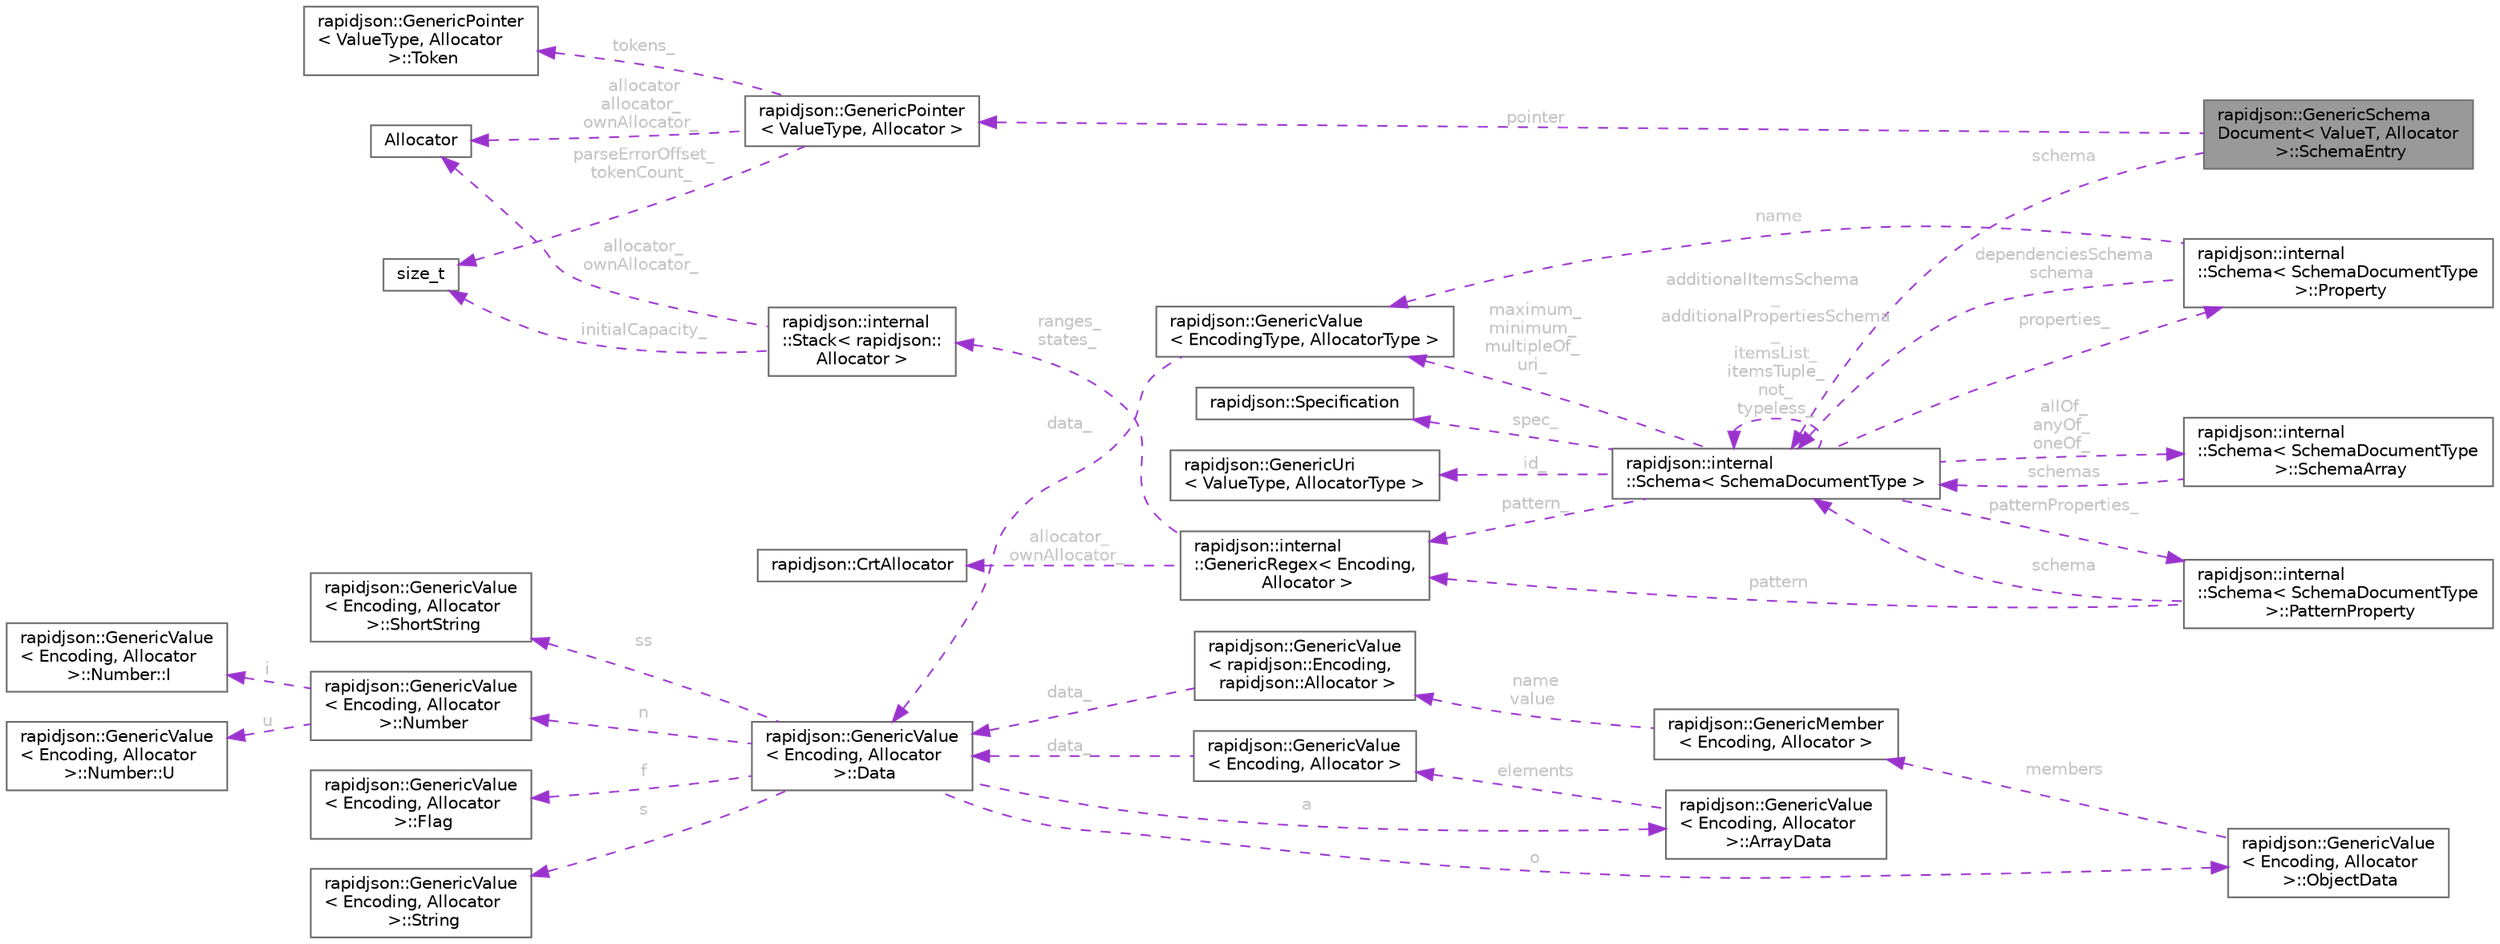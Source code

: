 digraph "rapidjson::GenericSchemaDocument&lt; ValueT, Allocator &gt;::SchemaEntry"
{
 // LATEX_PDF_SIZE
  bgcolor="transparent";
  edge [fontname=Helvetica,fontsize=10,labelfontname=Helvetica,labelfontsize=10];
  node [fontname=Helvetica,fontsize=10,shape=box,height=0.2,width=0.4];
  rankdir="LR";
  Node1 [id="Node000001",label="rapidjson::GenericSchema\lDocument\< ValueT, Allocator\l \>::SchemaEntry",height=0.2,width=0.4,color="gray40", fillcolor="grey60", style="filled", fontcolor="black",tooltip=" "];
  Node2 -> Node1 [id="edge1_Node000001_Node000002",dir="back",color="darkorchid3",style="dashed",tooltip=" ",label=" pointer",fontcolor="grey" ];
  Node2 [id="Node000002",label="rapidjson::GenericPointer\l\< ValueType, Allocator \>",height=0.2,width=0.4,color="gray40", fillcolor="white", style="filled",URL="$classrapidjson_1_1_generic_pointer.html",tooltip=" "];
  Node3 -> Node2 [id="edge2_Node000002_Node000003",dir="back",color="darkorchid3",style="dashed",tooltip=" ",label=" allocator\nallocator_\nownAllocator_",fontcolor="grey" ];
  Node3 [id="Node000003",label="Allocator",height=0.2,width=0.4,color="gray40", fillcolor="white", style="filled",URL="$classrapidjson_1_1_allocator.html",tooltip="Concept for allocating, resizing and freeing memory block."];
  Node4 -> Node2 [id="edge3_Node000002_Node000004",dir="back",color="darkorchid3",style="dashed",tooltip=" ",label=" tokens_",fontcolor="grey" ];
  Node4 [id="Node000004",label="rapidjson::GenericPointer\l\< ValueType, Allocator\l \>::Token",height=0.2,width=0.4,color="gray40", fillcolor="white", style="filled",URL="$structrapidjson_1_1_generic_pointer_1_1_token.html",tooltip="A token is the basic units of internal representation."];
  Node5 -> Node2 [id="edge4_Node000002_Node000005",dir="back",color="darkorchid3",style="dashed",tooltip=" ",label=" parseErrorOffset_\ntokenCount_",fontcolor="grey" ];
  Node5 [id="Node000005",label="size_t",height=0.2,width=0.4,color="gray40", fillcolor="white", style="filled",tooltip=" "];
  Node6 -> Node1 [id="edge5_Node000001_Node000006",dir="back",color="darkorchid3",style="dashed",tooltip=" ",label=" schema",fontcolor="grey" ];
  Node6 [id="Node000006",label="rapidjson::internal\l::Schema\< SchemaDocumentType \>",height=0.2,width=0.4,color="gray40", fillcolor="white", style="filled",URL="$classrapidjson_1_1internal_1_1_schema.html",tooltip=" "];
  Node7 -> Node6 [id="edge6_Node000006_Node000007",dir="back",color="darkorchid3",style="dashed",tooltip=" ",label=" maximum_\nminimum_\nmultipleOf_\nuri_",fontcolor="grey" ];
  Node7 [id="Node000007",label="rapidjson::GenericValue\l\< EncodingType, AllocatorType \>",height=0.2,width=0.4,color="gray40", fillcolor="white", style="filled",URL="$classrapidjson_1_1_generic_value.html",tooltip=" "];
  Node8 -> Node7 [id="edge7_Node000007_Node000008",dir="back",color="darkorchid3",style="dashed",tooltip=" ",label=" data_",fontcolor="grey" ];
  Node8 [id="Node000008",label="rapidjson::GenericValue\l\< Encoding, Allocator\l \>::Data",height=0.2,width=0.4,color="gray40", fillcolor="white", style="filled",URL="$unionrapidjson_1_1_generic_value_1_1_data.html",tooltip=" "];
  Node9 -> Node8 [id="edge8_Node000008_Node000009",dir="back",color="darkorchid3",style="dashed",tooltip=" ",label=" s",fontcolor="grey" ];
  Node9 [id="Node000009",label="rapidjson::GenericValue\l\< Encoding, Allocator\l \>::String",height=0.2,width=0.4,color="gray40", fillcolor="white", style="filled",URL="$structrapidjson_1_1_generic_value_1_1_string.html",tooltip=" "];
  Node10 -> Node8 [id="edge9_Node000008_Node000010",dir="back",color="darkorchid3",style="dashed",tooltip=" ",label=" ss",fontcolor="grey" ];
  Node10 [id="Node000010",label="rapidjson::GenericValue\l\< Encoding, Allocator\l \>::ShortString",height=0.2,width=0.4,color="gray40", fillcolor="white", style="filled",URL="$structrapidjson_1_1_generic_value_1_1_short_string.html",tooltip=" "];
  Node11 -> Node8 [id="edge10_Node000008_Node000011",dir="back",color="darkorchid3",style="dashed",tooltip=" ",label=" n",fontcolor="grey" ];
  Node11 [id="Node000011",label="rapidjson::GenericValue\l\< Encoding, Allocator\l \>::Number",height=0.2,width=0.4,color="gray40", fillcolor="white", style="filled",URL="$unionrapidjson_1_1_generic_value_1_1_number.html",tooltip=" "];
  Node12 -> Node11 [id="edge11_Node000011_Node000012",dir="back",color="darkorchid3",style="dashed",tooltip=" ",label=" i",fontcolor="grey" ];
  Node12 [id="Node000012",label="rapidjson::GenericValue\l\< Encoding, Allocator\l \>::Number::I",height=0.2,width=0.4,color="gray40", fillcolor="white", style="filled",URL="$structrapidjson_1_1_generic_value_1_1_number_1_1_i.html",tooltip=" "];
  Node13 -> Node11 [id="edge12_Node000011_Node000013",dir="back",color="darkorchid3",style="dashed",tooltip=" ",label=" u",fontcolor="grey" ];
  Node13 [id="Node000013",label="rapidjson::GenericValue\l\< Encoding, Allocator\l \>::Number::U",height=0.2,width=0.4,color="gray40", fillcolor="white", style="filled",URL="$structrapidjson_1_1_generic_value_1_1_number_1_1_u.html",tooltip=" "];
  Node14 -> Node8 [id="edge13_Node000008_Node000014",dir="back",color="darkorchid3",style="dashed",tooltip=" ",label=" o",fontcolor="grey" ];
  Node14 [id="Node000014",label="rapidjson::GenericValue\l\< Encoding, Allocator\l \>::ObjectData",height=0.2,width=0.4,color="gray40", fillcolor="white", style="filled",URL="$structrapidjson_1_1_generic_value_1_1_object_data.html",tooltip=" "];
  Node15 -> Node14 [id="edge14_Node000014_Node000015",dir="back",color="darkorchid3",style="dashed",tooltip=" ",label=" members",fontcolor="grey" ];
  Node15 [id="Node000015",label="rapidjson::GenericMember\l\< Encoding, Allocator \>",height=0.2,width=0.4,color="gray40", fillcolor="white", style="filled",URL="$classrapidjson_1_1_generic_member.html",tooltip="Name-value pair in a JSON object value."];
  Node16 -> Node15 [id="edge15_Node000015_Node000016",dir="back",color="darkorchid3",style="dashed",tooltip=" ",label=" name\nvalue",fontcolor="grey" ];
  Node16 [id="Node000016",label="rapidjson::GenericValue\l\< rapidjson::Encoding,\l rapidjson::Allocator \>",height=0.2,width=0.4,color="gray40", fillcolor="white", style="filled",URL="$classrapidjson_1_1_generic_value.html",tooltip=" "];
  Node8 -> Node16 [id="edge16_Node000016_Node000008",dir="back",color="darkorchid3",style="dashed",tooltip=" ",label=" data_",fontcolor="grey" ];
  Node17 -> Node8 [id="edge17_Node000008_Node000017",dir="back",color="darkorchid3",style="dashed",tooltip=" ",label=" a",fontcolor="grey" ];
  Node17 [id="Node000017",label="rapidjson::GenericValue\l\< Encoding, Allocator\l \>::ArrayData",height=0.2,width=0.4,color="gray40", fillcolor="white", style="filled",URL="$structrapidjson_1_1_generic_value_1_1_array_data.html",tooltip=" "];
  Node18 -> Node17 [id="edge18_Node000017_Node000018",dir="back",color="darkorchid3",style="dashed",tooltip=" ",label=" elements",fontcolor="grey" ];
  Node18 [id="Node000018",label="rapidjson::GenericValue\l\< Encoding, Allocator \>",height=0.2,width=0.4,color="gray40", fillcolor="white", style="filled",URL="$classrapidjson_1_1_generic_value.html",tooltip="Represents a JSON value. Use Value for UTF8 encoding and default allocator."];
  Node8 -> Node18 [id="edge19_Node000018_Node000008",dir="back",color="darkorchid3",style="dashed",tooltip=" ",label=" data_",fontcolor="grey" ];
  Node19 -> Node8 [id="edge20_Node000008_Node000019",dir="back",color="darkorchid3",style="dashed",tooltip=" ",label=" f",fontcolor="grey" ];
  Node19 [id="Node000019",label="rapidjson::GenericValue\l\< Encoding, Allocator\l \>::Flag",height=0.2,width=0.4,color="gray40", fillcolor="white", style="filled",URL="$structrapidjson_1_1_generic_value_1_1_flag.html",tooltip=" "];
  Node20 -> Node6 [id="edge21_Node000006_Node000020",dir="back",color="darkorchid3",style="dashed",tooltip=" ",label=" id_",fontcolor="grey" ];
  Node20 [id="Node000020",label="rapidjson::GenericUri\l\< ValueType, AllocatorType \>",height=0.2,width=0.4,color="gray40", fillcolor="white", style="filled",URL="$classrapidjson_1_1_generic_uri.html",tooltip=" "];
  Node21 -> Node6 [id="edge22_Node000006_Node000021",dir="back",color="darkorchid3",style="dashed",tooltip=" ",label=" spec_",fontcolor="grey" ];
  Node21 [id="Node000021",label="rapidjson::Specification",height=0.2,width=0.4,color="gray40", fillcolor="white", style="filled",URL="$structrapidjson_1_1_specification.html",tooltip=" "];
  Node6 -> Node6 [id="edge23_Node000006_Node000006",dir="back",color="darkorchid3",style="dashed",tooltip=" ",label=" additionalItemsSchema\l_\nadditionalPropertiesSchema\l_\nitemsList_\nitemsTuple_\nnot_\ntypeless_",fontcolor="grey" ];
  Node22 -> Node6 [id="edge24_Node000006_Node000022",dir="back",color="darkorchid3",style="dashed",tooltip=" ",label=" allOf_\nanyOf_\noneOf_",fontcolor="grey" ];
  Node22 [id="Node000022",label="rapidjson::internal\l::Schema\< SchemaDocumentType\l \>::SchemaArray",height=0.2,width=0.4,color="gray40", fillcolor="white", style="filled",URL="$structrapidjson_1_1internal_1_1_schema_1_1_schema_array.html",tooltip=" "];
  Node6 -> Node22 [id="edge25_Node000022_Node000006",dir="back",color="darkorchid3",style="dashed",tooltip=" ",label=" schemas",fontcolor="grey" ];
  Node23 -> Node6 [id="edge26_Node000006_Node000023",dir="back",color="darkorchid3",style="dashed",tooltip=" ",label=" properties_",fontcolor="grey" ];
  Node23 [id="Node000023",label="rapidjson::internal\l::Schema\< SchemaDocumentType\l \>::Property",height=0.2,width=0.4,color="gray40", fillcolor="white", style="filled",URL="$structrapidjson_1_1internal_1_1_schema_1_1_property.html",tooltip=" "];
  Node7 -> Node23 [id="edge27_Node000023_Node000007",dir="back",color="darkorchid3",style="dashed",tooltip=" ",label=" name",fontcolor="grey" ];
  Node6 -> Node23 [id="edge28_Node000023_Node000006",dir="back",color="darkorchid3",style="dashed",tooltip=" ",label=" dependenciesSchema\nschema",fontcolor="grey" ];
  Node24 -> Node6 [id="edge29_Node000006_Node000024",dir="back",color="darkorchid3",style="dashed",tooltip=" ",label=" patternProperties_",fontcolor="grey" ];
  Node24 [id="Node000024",label="rapidjson::internal\l::Schema\< SchemaDocumentType\l \>::PatternProperty",height=0.2,width=0.4,color="gray40", fillcolor="white", style="filled",URL="$structrapidjson_1_1internal_1_1_schema_1_1_pattern_property.html",tooltip=" "];
  Node6 -> Node24 [id="edge30_Node000024_Node000006",dir="back",color="darkorchid3",style="dashed",tooltip=" ",label=" schema",fontcolor="grey" ];
  Node25 -> Node24 [id="edge31_Node000024_Node000025",dir="back",color="darkorchid3",style="dashed",tooltip=" ",label=" pattern",fontcolor="grey" ];
  Node25 [id="Node000025",label="rapidjson::internal\l::GenericRegex\< Encoding,\l Allocator \>",height=0.2,width=0.4,color="gray40", fillcolor="white", style="filled",URL="$classrapidjson_1_1internal_1_1_generic_regex.html",tooltip="Regular expression engine with subset of ECMAscript grammar."];
  Node26 -> Node25 [id="edge32_Node000025_Node000026",dir="back",color="darkorchid3",style="dashed",tooltip=" ",label=" allocator_\nownAllocator_",fontcolor="grey" ];
  Node26 [id="Node000026",label="rapidjson::CrtAllocator",height=0.2,width=0.4,color="gray40", fillcolor="white", style="filled",URL="$classrapidjson_1_1_crt_allocator.html",tooltip="C-runtime library allocator."];
  Node27 -> Node25 [id="edge33_Node000025_Node000027",dir="back",color="darkorchid3",style="dashed",tooltip=" ",label=" ranges_\nstates_",fontcolor="grey" ];
  Node27 [id="Node000027",label="rapidjson::internal\l::Stack\< rapidjson::\lAllocator \>",height=0.2,width=0.4,color="gray40", fillcolor="white", style="filled",URL="$classrapidjson_1_1internal_1_1_stack.html",tooltip=" "];
  Node3 -> Node27 [id="edge34_Node000027_Node000003",dir="back",color="darkorchid3",style="dashed",tooltip=" ",label=" allocator_\nownAllocator_",fontcolor="grey" ];
  Node5 -> Node27 [id="edge35_Node000027_Node000005",dir="back",color="darkorchid3",style="dashed",tooltip=" ",label=" initialCapacity_",fontcolor="grey" ];
  Node25 -> Node6 [id="edge36_Node000006_Node000025",dir="back",color="darkorchid3",style="dashed",tooltip=" ",label=" pattern_",fontcolor="grey" ];
}
